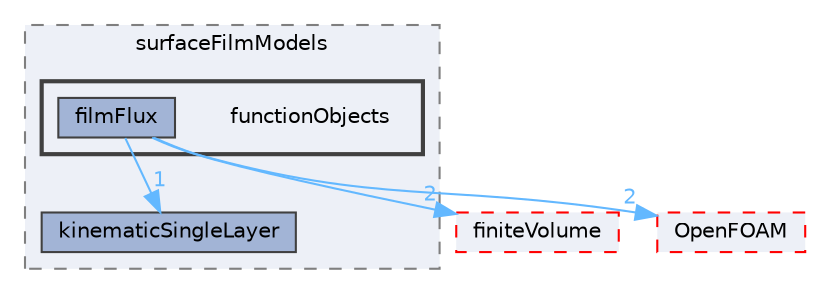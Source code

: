 digraph "src/regionModels/surfaceFilmModels/functionObjects"
{
 // LATEX_PDF_SIZE
  bgcolor="transparent";
  edge [fontname=Helvetica,fontsize=10,labelfontname=Helvetica,labelfontsize=10];
  node [fontname=Helvetica,fontsize=10,shape=box,height=0.2,width=0.4];
  compound=true
  subgraph clusterdir_76cda00b2119e3ca1b811eb59fd40c16 {
    graph [ bgcolor="#edf0f7", pencolor="grey50", label="surfaceFilmModels", fontname=Helvetica,fontsize=10 style="filled,dashed", URL="dir_76cda00b2119e3ca1b811eb59fd40c16.html",tooltip=""]
  dir_1c60e658c3548753b29433c6c9718fd3 [label="kinematicSingleLayer", fillcolor="#a2b4d6", color="grey25", style="filled", URL="dir_1c60e658c3548753b29433c6c9718fd3.html",tooltip=""];
  subgraph clusterdir_0d50a3023013df363765eda7bde2a31c {
    graph [ bgcolor="#edf0f7", pencolor="grey25", label="", fontname=Helvetica,fontsize=10 style="filled,bold", URL="dir_0d50a3023013df363765eda7bde2a31c.html",tooltip=""]
    dir_0d50a3023013df363765eda7bde2a31c [shape=plaintext, label="functionObjects"];
  dir_cd52eac900f0011db6f091f4bb843bc8 [label="filmFlux", fillcolor="#a2b4d6", color="grey25", style="filled", URL="dir_cd52eac900f0011db6f091f4bb843bc8.html",tooltip=""];
  }
  }
  dir_9bd15774b555cf7259a6fa18f99fe99b [label="finiteVolume", fillcolor="#edf0f7", color="red", style="filled,dashed", URL="dir_9bd15774b555cf7259a6fa18f99fe99b.html",tooltip=""];
  dir_c5473ff19b20e6ec4dfe5c310b3778a8 [label="OpenFOAM", fillcolor="#edf0f7", color="red", style="filled,dashed", URL="dir_c5473ff19b20e6ec4dfe5c310b3778a8.html",tooltip=""];
  dir_cd52eac900f0011db6f091f4bb843bc8->dir_1c60e658c3548753b29433c6c9718fd3 [headlabel="1", labeldistance=1.5 headhref="dir_001361_002026.html" href="dir_001361_002026.html" color="steelblue1" fontcolor="steelblue1"];
  dir_cd52eac900f0011db6f091f4bb843bc8->dir_9bd15774b555cf7259a6fa18f99fe99b [headlabel="2", labeldistance=1.5 headhref="dir_001361_001387.html" href="dir_001361_001387.html" color="steelblue1" fontcolor="steelblue1"];
  dir_cd52eac900f0011db6f091f4bb843bc8->dir_c5473ff19b20e6ec4dfe5c310b3778a8 [headlabel="2", labeldistance=1.5 headhref="dir_001361_002695.html" href="dir_001361_002695.html" color="steelblue1" fontcolor="steelblue1"];
}
